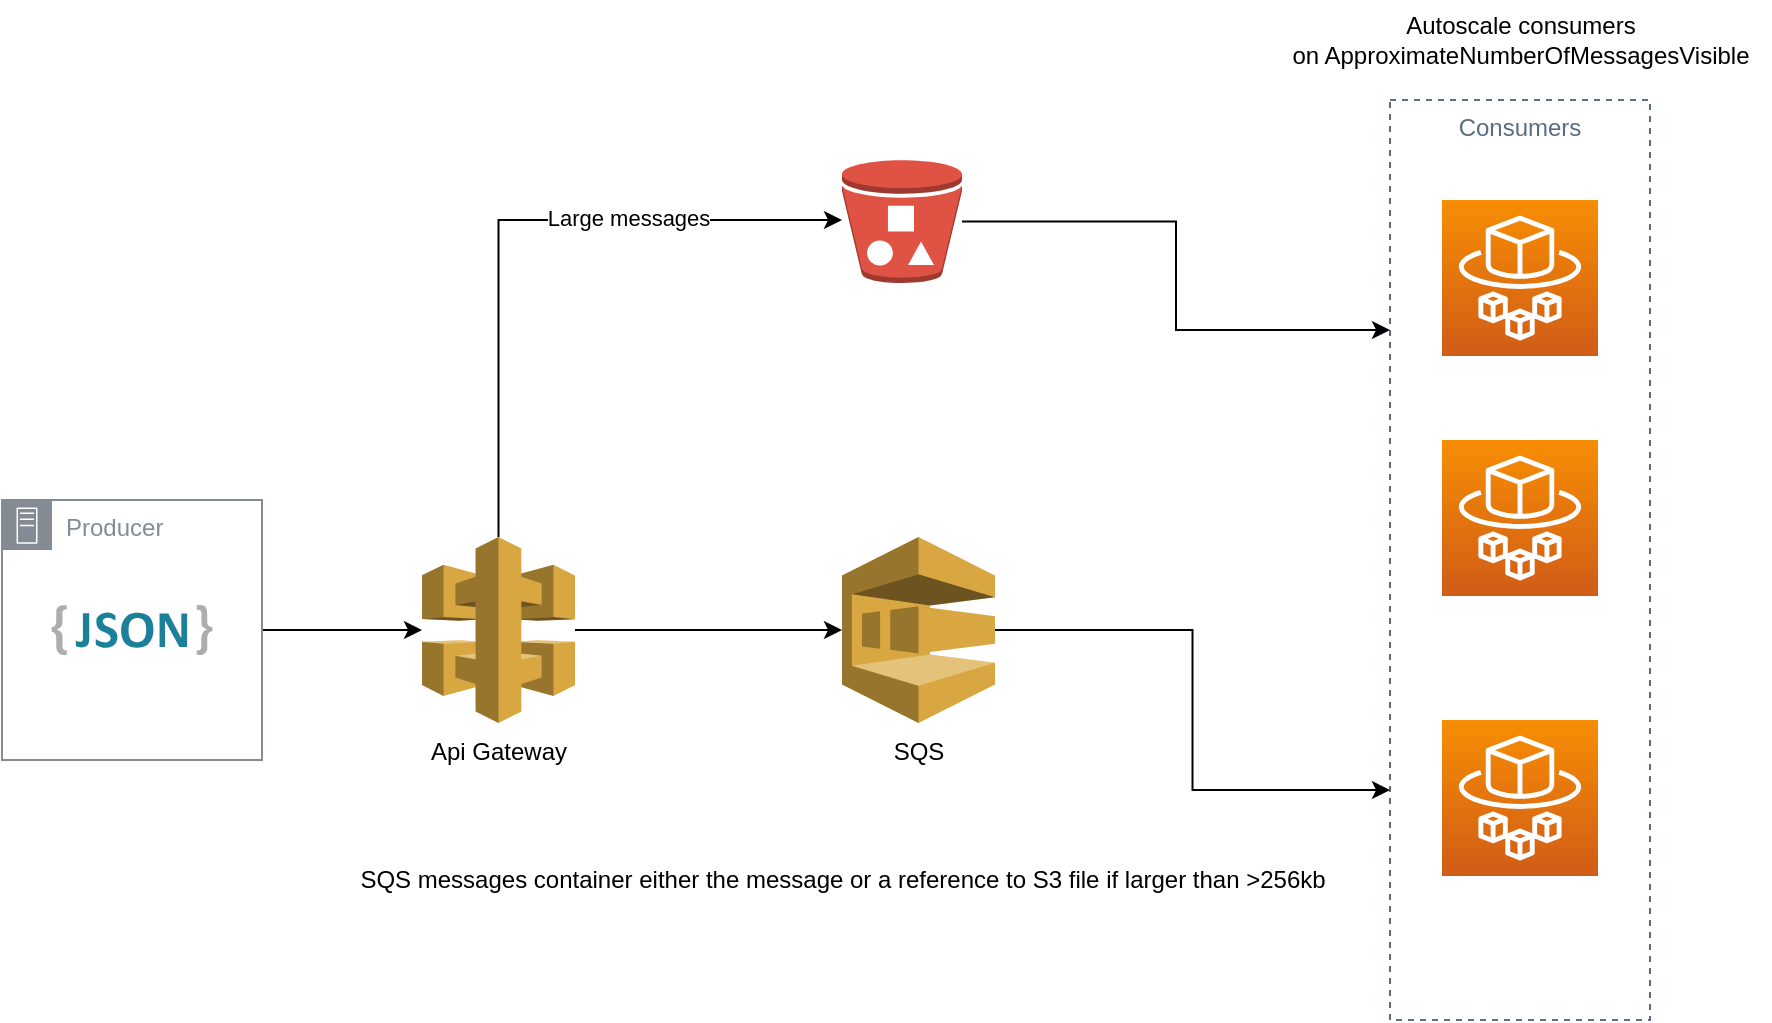 <mxfile version="20.8.23" type="github">
  <diagram id="Ht1M8jgEwFfnCIfOTk4-" name="Page-1">
    <mxGraphModel dx="2074" dy="1901" grid="1" gridSize="10" guides="1" tooltips="1" connect="1" arrows="1" fold="1" page="1" pageScale="1" pageWidth="1169" pageHeight="827" math="0" shadow="0">
      <root>
        <mxCell id="0" />
        <mxCell id="1" parent="0" />
        <mxCell id="1pdppxs77dE7KQzOFC2R-21" value="Consumers" style="fillColor=none;strokeColor=#5A6C86;dashed=1;verticalAlign=top;fontStyle=0;fontColor=#5A6C86;" vertex="1" parent="1">
          <mxGeometry x="784" y="-650" width="130" height="460" as="geometry" />
        </mxCell>
        <mxCell id="1pdppxs77dE7KQzOFC2R-25" style="edgeStyle=orthogonalEdgeStyle;rounded=0;orthogonalLoop=1;jettySize=auto;html=1;entryX=0;entryY=0.75;entryDx=0;entryDy=0;" edge="1" parent="1" source="1pdppxs77dE7KQzOFC2R-1" target="1pdppxs77dE7KQzOFC2R-21">
          <mxGeometry relative="1" as="geometry" />
        </mxCell>
        <mxCell id="1pdppxs77dE7KQzOFC2R-1" value="SQS" style="outlineConnect=0;dashed=0;verticalLabelPosition=bottom;verticalAlign=top;align=center;html=1;shape=mxgraph.aws3.sqs;fillColor=#D9A741;gradientColor=none;" vertex="1" parent="1">
          <mxGeometry x="510" y="-431.5" width="76.5" height="93" as="geometry" />
        </mxCell>
        <mxCell id="1pdppxs77dE7KQzOFC2R-14" style="edgeStyle=orthogonalEdgeStyle;rounded=0;orthogonalLoop=1;jettySize=auto;html=1;entryX=0;entryY=0.5;entryDx=0;entryDy=0;entryPerimeter=0;" edge="1" parent="1" source="1pdppxs77dE7KQzOFC2R-2" target="1pdppxs77dE7KQzOFC2R-1">
          <mxGeometry relative="1" as="geometry" />
        </mxCell>
        <mxCell id="1pdppxs77dE7KQzOFC2R-19" style="edgeStyle=orthogonalEdgeStyle;rounded=0;orthogonalLoop=1;jettySize=auto;html=1;" edge="1" parent="1" source="1pdppxs77dE7KQzOFC2R-2" target="1pdppxs77dE7KQzOFC2R-16">
          <mxGeometry relative="1" as="geometry">
            <Array as="points">
              <mxPoint x="338" y="-590" />
            </Array>
          </mxGeometry>
        </mxCell>
        <mxCell id="1pdppxs77dE7KQzOFC2R-20" value="Large messages" style="edgeLabel;html=1;align=center;verticalAlign=middle;resizable=0;points=[];" vertex="1" connectable="0" parent="1pdppxs77dE7KQzOFC2R-19">
          <mxGeometry x="0.346" y="1" relative="1" as="geometry">
            <mxPoint as="offset" />
          </mxGeometry>
        </mxCell>
        <mxCell id="1pdppxs77dE7KQzOFC2R-2" value="Api Gateway" style="outlineConnect=0;dashed=0;verticalLabelPosition=bottom;verticalAlign=top;align=center;html=1;shape=mxgraph.aws3.api_gateway;fillColor=#D9A741;gradientColor=none;" vertex="1" parent="1">
          <mxGeometry x="300" y="-431.5" width="76.5" height="93" as="geometry" />
        </mxCell>
        <mxCell id="1pdppxs77dE7KQzOFC2R-6" value="" style="sketch=0;points=[[0,0,0],[0.25,0,0],[0.5,0,0],[0.75,0,0],[1,0,0],[0,1,0],[0.25,1,0],[0.5,1,0],[0.75,1,0],[1,1,0],[0,0.25,0],[0,0.5,0],[0,0.75,0],[1,0.25,0],[1,0.5,0],[1,0.75,0]];outlineConnect=0;fontColor=#232F3E;gradientColor=#F78E04;gradientDirection=north;fillColor=#D05C17;strokeColor=#ffffff;dashed=0;verticalLabelPosition=bottom;verticalAlign=top;align=center;html=1;fontSize=12;fontStyle=0;aspect=fixed;shape=mxgraph.aws4.resourceIcon;resIcon=mxgraph.aws4.fargate;" vertex="1" parent="1">
          <mxGeometry x="810" y="-600" width="78" height="78" as="geometry" />
        </mxCell>
        <mxCell id="1pdppxs77dE7KQzOFC2R-11" value="" style="dashed=0;outlineConnect=0;html=1;align=center;labelPosition=center;verticalLabelPosition=bottom;verticalAlign=top;shape=mxgraph.weblogos.json_2" vertex="1" parent="1">
          <mxGeometry x="114.8" y="-397.6" width="80.4" height="25.2" as="geometry" />
        </mxCell>
        <mxCell id="1pdppxs77dE7KQzOFC2R-13" style="edgeStyle=orthogonalEdgeStyle;rounded=0;orthogonalLoop=1;jettySize=auto;html=1;" edge="1" parent="1" source="1pdppxs77dE7KQzOFC2R-12" target="1pdppxs77dE7KQzOFC2R-2">
          <mxGeometry relative="1" as="geometry" />
        </mxCell>
        <mxCell id="1pdppxs77dE7KQzOFC2R-12" value="Producer" style="sketch=0;outlineConnect=0;gradientColor=none;html=1;whiteSpace=wrap;fontSize=12;fontStyle=0;shape=mxgraph.aws4.group;grIcon=mxgraph.aws4.group_on_premise;strokeColor=#858B94;fillColor=none;verticalAlign=top;align=left;spacingLeft=30;fontColor=#858B94;dashed=0;" vertex="1" parent="1">
          <mxGeometry x="90" y="-450" width="130" height="130" as="geometry" />
        </mxCell>
        <mxCell id="1pdppxs77dE7KQzOFC2R-24" style="edgeStyle=orthogonalEdgeStyle;rounded=0;orthogonalLoop=1;jettySize=auto;html=1;entryX=0;entryY=0.25;entryDx=0;entryDy=0;" edge="1" parent="1" source="1pdppxs77dE7KQzOFC2R-16" target="1pdppxs77dE7KQzOFC2R-21">
          <mxGeometry relative="1" as="geometry" />
        </mxCell>
        <mxCell id="1pdppxs77dE7KQzOFC2R-16" value="" style="outlineConnect=0;dashed=0;verticalLabelPosition=bottom;verticalAlign=top;align=center;html=1;shape=mxgraph.aws3.bucket_with_objects;fillColor=#E05243;gradientColor=none;" vertex="1" parent="1">
          <mxGeometry x="510" y="-620" width="60" height="61.5" as="geometry" />
        </mxCell>
        <mxCell id="1pdppxs77dE7KQzOFC2R-22" value="" style="sketch=0;points=[[0,0,0],[0.25,0,0],[0.5,0,0],[0.75,0,0],[1,0,0],[0,1,0],[0.25,1,0],[0.5,1,0],[0.75,1,0],[1,1,0],[0,0.25,0],[0,0.5,0],[0,0.75,0],[1,0.25,0],[1,0.5,0],[1,0.75,0]];outlineConnect=0;fontColor=#232F3E;gradientColor=#F78E04;gradientDirection=north;fillColor=#D05C17;strokeColor=#ffffff;dashed=0;verticalLabelPosition=bottom;verticalAlign=top;align=center;html=1;fontSize=12;fontStyle=0;aspect=fixed;shape=mxgraph.aws4.resourceIcon;resIcon=mxgraph.aws4.fargate;" vertex="1" parent="1">
          <mxGeometry x="810" y="-480" width="78" height="78" as="geometry" />
        </mxCell>
        <mxCell id="1pdppxs77dE7KQzOFC2R-23" value="" style="sketch=0;points=[[0,0,0],[0.25,0,0],[0.5,0,0],[0.75,0,0],[1,0,0],[0,1,0],[0.25,1,0],[0.5,1,0],[0.75,1,0],[1,1,0],[0,0.25,0],[0,0.5,0],[0,0.75,0],[1,0.25,0],[1,0.5,0],[1,0.75,0]];outlineConnect=0;fontColor=#232F3E;gradientColor=#F78E04;gradientDirection=north;fillColor=#D05C17;strokeColor=#ffffff;dashed=0;verticalLabelPosition=bottom;verticalAlign=top;align=center;html=1;fontSize=12;fontStyle=0;aspect=fixed;shape=mxgraph.aws4.resourceIcon;resIcon=mxgraph.aws4.fargate;" vertex="1" parent="1">
          <mxGeometry x="810" y="-340" width="78" height="78" as="geometry" />
        </mxCell>
        <mxCell id="1pdppxs77dE7KQzOFC2R-26" value="SQS messages container either the message or a reference to S3 file if larger than &amp;gt;256kb" style="text;html=1;align=center;verticalAlign=middle;resizable=0;points=[];autosize=1;strokeColor=none;fillColor=none;" vertex="1" parent="1">
          <mxGeometry x="255" y="-275" width="510" height="30" as="geometry" />
        </mxCell>
        <mxCell id="1pdppxs77dE7KQzOFC2R-27" value="Autoscale consumers&lt;br&gt;on ApproximateNumberOfMessagesVisible" style="text;html=1;align=center;verticalAlign=middle;resizable=0;points=[];autosize=1;strokeColor=none;fillColor=none;" vertex="1" parent="1">
          <mxGeometry x="724" y="-700" width="250" height="40" as="geometry" />
        </mxCell>
      </root>
    </mxGraphModel>
  </diagram>
</mxfile>
